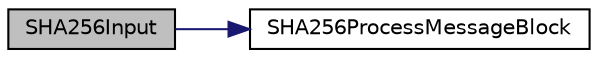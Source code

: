 digraph "SHA256Input"
{
  edge [fontname="Helvetica",fontsize="10",labelfontname="Helvetica",labelfontsize="10"];
  node [fontname="Helvetica",fontsize="10",shape=record];
  rankdir="LR";
  Node1 [label="SHA256Input",height=0.2,width=0.4,color="black", fillcolor="grey75", style="filled", fontcolor="black"];
  Node1 -> Node2 [color="midnightblue",fontsize="10",style="solid"];
  Node2 [label="SHA256ProcessMessageBlock",height=0.2,width=0.4,color="black", fillcolor="white", style="filled",URL="$sha256be_8c.html#a04368bde7be9494d8feb261a1d65c43e"];
}
